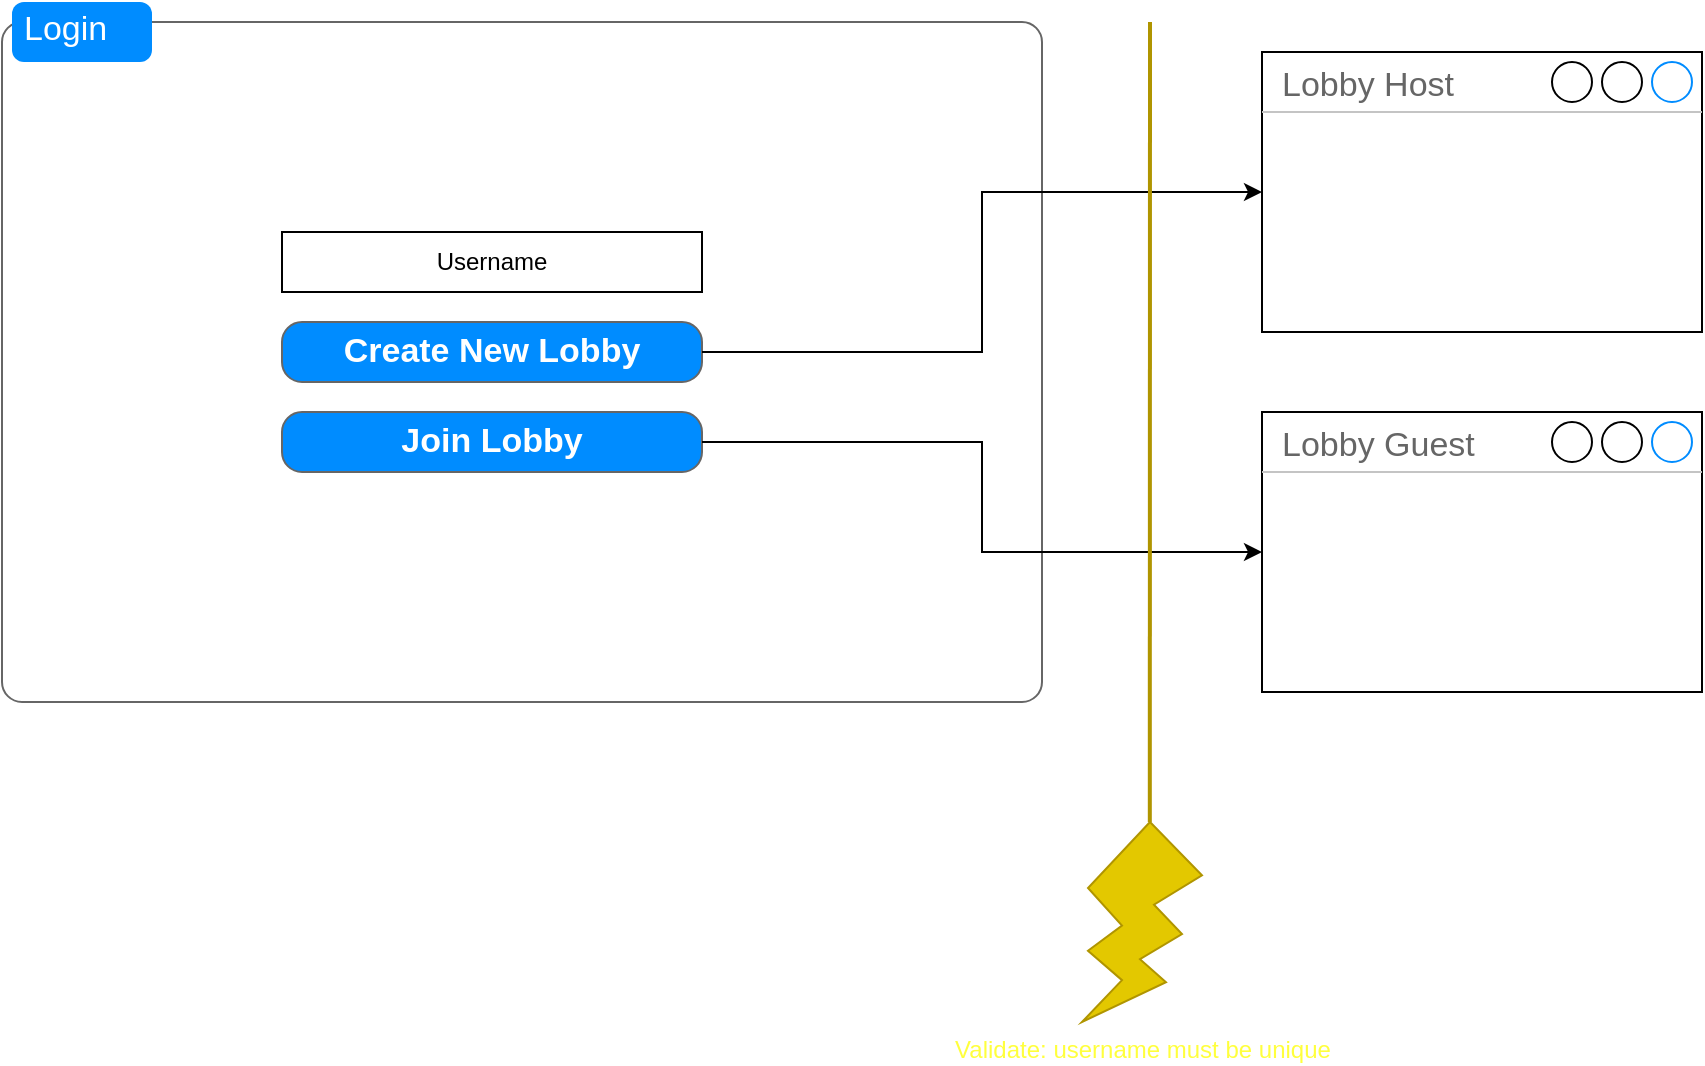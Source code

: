 <mxfile version="21.2.8" type="device" pages="4">
  <diagram name="Login Page" id="1Kkzk291Ob_AU90ZfC52">
    <mxGraphModel dx="991" dy="617" grid="1" gridSize="10" guides="1" tooltips="1" connect="1" arrows="1" fold="1" page="1" pageScale="1" pageWidth="850" pageHeight="1100" math="0" shadow="0">
      <root>
        <mxCell id="0" />
        <mxCell id="1" parent="0" />
        <mxCell id="ojecfOSjEm8nloagZcWa-1" value="" style="shape=mxgraph.mockup.containers.marginRect;rectMarginTop=10;strokeColor=#666666;strokeWidth=1;dashed=0;rounded=1;arcSize=5;recursiveResize=0;html=1;whiteSpace=wrap;" parent="1" vertex="1">
          <mxGeometry y="230" width="520" height="350" as="geometry" />
        </mxCell>
        <mxCell id="ojecfOSjEm8nloagZcWa-2" value="Login" style="shape=rect;strokeColor=none;fillColor=#008cff;strokeWidth=1;dashed=0;rounded=1;arcSize=20;fontColor=#ffffff;fontSize=17;spacing=2;spacingTop=-2;align=left;autosize=1;spacingLeft=4;resizeWidth=0;resizeHeight=0;perimeter=none;html=1;whiteSpace=wrap;" parent="ojecfOSjEm8nloagZcWa-1" vertex="1">
          <mxGeometry x="5" width="70" height="30" as="geometry" />
        </mxCell>
        <mxCell id="ojecfOSjEm8nloagZcWa-3" value="Username" style="rounded=0;whiteSpace=wrap;html=1;" parent="ojecfOSjEm8nloagZcWa-1" vertex="1">
          <mxGeometry x="140" y="115" width="210" height="30" as="geometry" />
        </mxCell>
        <mxCell id="ojecfOSjEm8nloagZcWa-4" value="Create New Lobby" style="strokeWidth=1;shadow=0;dashed=0;align=center;html=1;shape=mxgraph.mockup.buttons.button;strokeColor=#666666;fontColor=#ffffff;mainText=;buttonStyle=round;fontSize=17;fontStyle=1;fillColor=#008cff;whiteSpace=wrap;" parent="ojecfOSjEm8nloagZcWa-1" vertex="1">
          <mxGeometry x="140" y="160" width="210" height="30" as="geometry" />
        </mxCell>
        <mxCell id="ojecfOSjEm8nloagZcWa-5" value="Join Lobby" style="strokeWidth=1;shadow=0;dashed=0;align=center;html=1;shape=mxgraph.mockup.buttons.button;strokeColor=#666666;fontColor=#ffffff;mainText=;buttonStyle=round;fontSize=17;fontStyle=1;fillColor=#008cff;whiteSpace=wrap;" parent="ojecfOSjEm8nloagZcWa-1" vertex="1">
          <mxGeometry x="140" y="205" width="210" height="30" as="geometry" />
        </mxCell>
        <mxCell id="RMq26kS5m5szpwqeOda_-4" value="Lobby Host" style="strokeWidth=1;shadow=0;dashed=0;align=center;html=1;shape=mxgraph.mockup.containers.window;align=left;verticalAlign=top;spacingLeft=8;strokeColor2=#008cff;strokeColor3=#c4c4c4;fontColor=#666666;mainText=;fontSize=17;labelBackgroundColor=none;whiteSpace=wrap;" parent="1" vertex="1">
          <mxGeometry x="630" y="255" width="220" height="140" as="geometry" />
        </mxCell>
        <mxCell id="RMq26kS5m5szpwqeOda_-5" value="Lobby Guest" style="strokeWidth=1;shadow=0;dashed=0;align=center;html=1;shape=mxgraph.mockup.containers.window;align=left;verticalAlign=top;spacingLeft=8;strokeColor2=#008cff;strokeColor3=#c4c4c4;fontColor=#666666;mainText=;fontSize=17;labelBackgroundColor=none;whiteSpace=wrap;" parent="1" vertex="1">
          <mxGeometry x="630" y="435" width="220" height="140" as="geometry" />
        </mxCell>
        <mxCell id="RMq26kS5m5szpwqeOda_-6" style="edgeStyle=orthogonalEdgeStyle;rounded=0;orthogonalLoop=1;jettySize=auto;html=1;" parent="1" source="ojecfOSjEm8nloagZcWa-5" target="RMq26kS5m5szpwqeOda_-5" edge="1">
          <mxGeometry relative="1" as="geometry" />
        </mxCell>
        <mxCell id="RMq26kS5m5szpwqeOda_-7" style="edgeStyle=orthogonalEdgeStyle;rounded=0;orthogonalLoop=1;jettySize=auto;html=1;" parent="1" source="ojecfOSjEm8nloagZcWa-4" target="RMq26kS5m5szpwqeOda_-4" edge="1">
          <mxGeometry relative="1" as="geometry" />
        </mxCell>
        <mxCell id="RMq26kS5m5szpwqeOda_-8" value="Validate: username must be unique" style="verticalLabelPosition=bottom;verticalAlign=top;html=1;shape=mxgraph.basic.flash;fillColor=#e3c800;fontColor=#FFFF3D;strokeColor=#B09500;" parent="1" vertex="1">
          <mxGeometry x="540" y="640" width="60" height="100" as="geometry" />
        </mxCell>
        <mxCell id="RMq26kS5m5szpwqeOda_-9" value="" style="endArrow=none;html=1;rounded=0;exitX=0.565;exitY=0;exitDx=0;exitDy=0;exitPerimeter=0;fillColor=#e3c800;strokeColor=#B09500;strokeWidth=2;" parent="1" source="RMq26kS5m5szpwqeOda_-8" edge="1">
          <mxGeometry width="50" height="50" relative="1" as="geometry">
            <mxPoint x="560" y="580" as="sourcePoint" />
            <mxPoint x="574" y="240" as="targetPoint" />
          </mxGeometry>
        </mxCell>
      </root>
    </mxGraphModel>
  </diagram>
  <diagram id="s_GaszWJrTpj5khLVSH0" name="Lobby_Host">
    <mxGraphModel dx="1239" dy="771" grid="1" gridSize="10" guides="1" tooltips="1" connect="1" arrows="1" fold="1" page="1" pageScale="1" pageWidth="850" pageHeight="1100" math="0" shadow="0">
      <root>
        <mxCell id="0" />
        <mxCell id="1" parent="0" />
        <mxCell id="ypK5cgcSH1LgXArvUaa4-1" value="" style="shape=mxgraph.mockup.containers.marginRect;rectMarginTop=10;strokeColor=#666666;strokeWidth=1;dashed=0;rounded=1;arcSize=5;recursiveResize=0;html=1;whiteSpace=wrap;" vertex="1" parent="1">
          <mxGeometry x="10" y="220" width="600" height="290" as="geometry" />
        </mxCell>
        <mxCell id="ypK5cgcSH1LgXArvUaa4-2" value="Login Host" style="shape=rect;strokeColor=none;fillColor=#008cff;strokeWidth=1;dashed=0;rounded=1;arcSize=20;fontColor=#ffffff;fontSize=17;spacing=2;spacingTop=-2;align=left;autosize=1;spacingLeft=4;resizeWidth=0;resizeHeight=0;perimeter=none;html=1;whiteSpace=wrap;" vertex="1" parent="ypK5cgcSH1LgXArvUaa4-1">
          <mxGeometry x="5" width="110" height="30" as="geometry" />
        </mxCell>
        <mxCell id="ypK5cgcSH1LgXArvUaa4-3" value="Lobby Name" style="rounded=0;whiteSpace=wrap;html=1;" vertex="1" parent="ypK5cgcSH1LgXArvUaa4-1">
          <mxGeometry x="10" y="40" width="290" height="40" as="geometry" />
        </mxCell>
        <mxCell id="ypK5cgcSH1LgXArvUaa4-6" value="" style="shape=mxgraph.mockup.containers.marginRect;rectMarginTop=10;strokeColor=#666666;strokeWidth=1;dashed=0;rounded=1;arcSize=5;recursiveResize=0;html=1;whiteSpace=wrap;" vertex="1" parent="ypK5cgcSH1LgXArvUaa4-1">
          <mxGeometry x="310" y="30" width="280" height="210" as="geometry" />
        </mxCell>
        <mxCell id="ypK5cgcSH1LgXArvUaa4-7" value="Players" style="shape=rect;strokeColor=none;fillColor=#008cff;strokeWidth=1;dashed=0;rounded=1;arcSize=20;fontColor=#ffffff;fontSize=17;spacing=2;spacingTop=-2;align=left;autosize=1;spacingLeft=4;resizeWidth=0;resizeHeight=0;perimeter=none;html=1;whiteSpace=wrap;" vertex="1" parent="ypK5cgcSH1LgXArvUaa4-6">
          <mxGeometry x="5" width="80" height="30" as="geometry" />
        </mxCell>
        <mxCell id="ypK5cgcSH1LgXArvUaa4-20" value="Player" style="rounded=0;whiteSpace=wrap;html=1;" vertex="1" parent="ypK5cgcSH1LgXArvUaa4-6">
          <mxGeometry x="10" y="45" width="160" height="35" as="geometry" />
        </mxCell>
        <mxCell id="ypK5cgcSH1LgXArvUaa4-21" value="Kick" style="strokeWidth=1;shadow=0;dashed=0;align=center;html=1;shape=mxgraph.mockup.buttons.button;strokeColor=#666666;fontColor=#ffffff;mainText=;buttonStyle=round;fontSize=17;fontStyle=1;fillColor=#008cff;whiteSpace=wrap;" vertex="1" parent="ypK5cgcSH1LgXArvUaa4-6">
          <mxGeometry x="190" y="45" width="90" height="35" as="geometry" />
        </mxCell>
        <mxCell id="ypK5cgcSH1LgXArvUaa4-23" value="" style="shape=mxgraph.mockup.containers.marginRect;rectMarginTop=10;strokeColor=#666666;strokeWidth=1;dashed=0;rounded=1;arcSize=5;recursiveResize=0;html=1;whiteSpace=wrap;" vertex="1" parent="ypK5cgcSH1LgXArvUaa4-1">
          <mxGeometry x="10" y="90" width="290" height="190" as="geometry" />
        </mxCell>
        <mxCell id="ypK5cgcSH1LgXArvUaa4-24" value="Chat" style="shape=rect;strokeColor=none;fillColor=#008cff;strokeWidth=1;dashed=0;rounded=1;arcSize=20;fontColor=#ffffff;fontSize=17;spacing=2;spacingTop=-2;align=left;autosize=1;spacingLeft=4;resizeWidth=0;resizeHeight=0;perimeter=none;html=1;whiteSpace=wrap;" vertex="1" parent="ypK5cgcSH1LgXArvUaa4-23">
          <mxGeometry x="5" width="60" height="30" as="geometry" />
        </mxCell>
        <mxCell id="ypK5cgcSH1LgXArvUaa4-25" value="Leave" style="strokeWidth=1;shadow=0;dashed=0;align=center;html=1;shape=mxgraph.mockup.buttons.button;strokeColor=#B20000;fontColor=#ffffff;mainText=;buttonStyle=round;fontSize=17;fontStyle=1;fillColor=#e51400;whiteSpace=wrap;" vertex="1" parent="ypK5cgcSH1LgXArvUaa4-1">
          <mxGeometry x="470" y="250" width="120" height="30" as="geometry" />
        </mxCell>
        <mxCell id="ypK5cgcSH1LgXArvUaa4-26" value="Start" style="strokeWidth=1;shadow=0;dashed=0;align=center;html=1;shape=mxgraph.mockup.buttons.button;strokeColor=#666666;fontColor=#ffffff;mainText=;buttonStyle=round;fontSize=17;fontStyle=1;fillColor=#008cff;whiteSpace=wrap;" vertex="1" parent="ypK5cgcSH1LgXArvUaa4-1">
          <mxGeometry x="330" y="250" width="120" height="30" as="geometry" />
        </mxCell>
        <mxCell id="gGgoHuCMZscGPEMC6E2--1" value="Login" style="strokeWidth=1;shadow=0;dashed=0;align=center;html=1;shape=mxgraph.mockup.containers.window;align=left;verticalAlign=top;spacingLeft=8;strokeColor2=#008cff;strokeColor3=#c4c4c4;fontColor=#666666;mainText=;fontSize=17;labelBackgroundColor=none;whiteSpace=wrap;" vertex="1" parent="1">
          <mxGeometry x="650" y="425" width="200" height="120" as="geometry" />
        </mxCell>
        <mxCell id="gGgoHuCMZscGPEMC6E2--2" style="edgeStyle=orthogonalEdgeStyle;rounded=0;orthogonalLoop=1;jettySize=auto;html=1;" edge="1" parent="1" source="ypK5cgcSH1LgXArvUaa4-25" target="gGgoHuCMZscGPEMC6E2--1">
          <mxGeometry relative="1" as="geometry" />
        </mxCell>
        <mxCell id="gGgoHuCMZscGPEMC6E2--3" value="Game" style="strokeWidth=1;shadow=0;dashed=0;align=center;html=1;shape=mxgraph.mockup.containers.window;align=left;verticalAlign=top;spacingLeft=8;strokeColor2=#008cff;strokeColor3=#c4c4c4;fontColor=#666666;mainText=;fontSize=17;labelBackgroundColor=none;whiteSpace=wrap;" vertex="1" parent="1">
          <mxGeometry x="300" y="590" width="200" height="120" as="geometry" />
        </mxCell>
        <mxCell id="gGgoHuCMZscGPEMC6E2--4" style="edgeStyle=orthogonalEdgeStyle;rounded=0;orthogonalLoop=1;jettySize=auto;html=1;" edge="1" parent="1" source="ypK5cgcSH1LgXArvUaa4-26" target="gGgoHuCMZscGPEMC6E2--3">
          <mxGeometry relative="1" as="geometry" />
        </mxCell>
      </root>
    </mxGraphModel>
  </diagram>
  <diagram id="qJR-Bf3IVaujIAcpeAeo" name="Lobby_Guest">
    <mxGraphModel dx="1043" dy="649" grid="1" gridSize="10" guides="1" tooltips="1" connect="1" arrows="1" fold="1" page="1" pageScale="1" pageWidth="850" pageHeight="1100" math="0" shadow="0">
      <root>
        <mxCell id="0" />
        <mxCell id="1" parent="0" />
        <mxCell id="I172aqHyctcGXxV-2EfT-1" value="" style="shape=mxgraph.mockup.containers.marginRect;rectMarginTop=10;strokeColor=#666666;strokeWidth=1;dashed=0;rounded=1;arcSize=5;recursiveResize=0;html=1;whiteSpace=wrap;" vertex="1" parent="1">
          <mxGeometry x="10" y="220" width="600" height="290" as="geometry" />
        </mxCell>
        <mxCell id="I172aqHyctcGXxV-2EfT-2" value="Login Host" style="shape=rect;strokeColor=none;fillColor=#008cff;strokeWidth=1;dashed=0;rounded=1;arcSize=20;fontColor=#ffffff;fontSize=17;spacing=2;spacingTop=-2;align=left;autosize=1;spacingLeft=4;resizeWidth=0;resizeHeight=0;perimeter=none;html=1;whiteSpace=wrap;" vertex="1" parent="I172aqHyctcGXxV-2EfT-1">
          <mxGeometry x="5" width="110" height="30" as="geometry" />
        </mxCell>
        <mxCell id="I172aqHyctcGXxV-2EfT-3" value="Lobby Name" style="rounded=0;whiteSpace=wrap;html=1;" vertex="1" parent="I172aqHyctcGXxV-2EfT-1">
          <mxGeometry x="10" y="40" width="290" height="40" as="geometry" />
        </mxCell>
        <mxCell id="I172aqHyctcGXxV-2EfT-4" value="" style="shape=mxgraph.mockup.containers.marginRect;rectMarginTop=10;strokeColor=#666666;strokeWidth=1;dashed=0;rounded=1;arcSize=5;recursiveResize=0;html=1;whiteSpace=wrap;" vertex="1" parent="I172aqHyctcGXxV-2EfT-1">
          <mxGeometry x="310" y="30" width="280" height="210" as="geometry" />
        </mxCell>
        <mxCell id="I172aqHyctcGXxV-2EfT-5" value="Players" style="shape=rect;strokeColor=none;fillColor=#008cff;strokeWidth=1;dashed=0;rounded=1;arcSize=20;fontColor=#ffffff;fontSize=17;spacing=2;spacingTop=-2;align=left;autosize=1;spacingLeft=4;resizeWidth=0;resizeHeight=0;perimeter=none;html=1;whiteSpace=wrap;" vertex="1" parent="I172aqHyctcGXxV-2EfT-4">
          <mxGeometry x="5" width="80" height="30" as="geometry" />
        </mxCell>
        <mxCell id="I172aqHyctcGXxV-2EfT-6" value="Player" style="rounded=0;whiteSpace=wrap;html=1;" vertex="1" parent="I172aqHyctcGXxV-2EfT-4">
          <mxGeometry x="10" y="45" width="260" height="35" as="geometry" />
        </mxCell>
        <mxCell id="w0O4Pd4JyE2thgLp_J8I-1" value="You" style="rounded=0;whiteSpace=wrap;html=1;" vertex="1" parent="I172aqHyctcGXxV-2EfT-4">
          <mxGeometry x="10" y="87.5" width="260" height="35" as="geometry" />
        </mxCell>
        <mxCell id="I172aqHyctcGXxV-2EfT-8" value="" style="shape=mxgraph.mockup.containers.marginRect;rectMarginTop=10;strokeColor=#666666;strokeWidth=1;dashed=0;rounded=1;arcSize=5;recursiveResize=0;html=1;whiteSpace=wrap;" vertex="1" parent="I172aqHyctcGXxV-2EfT-1">
          <mxGeometry x="10" y="90" width="290" height="190" as="geometry" />
        </mxCell>
        <mxCell id="I172aqHyctcGXxV-2EfT-9" value="Chat" style="shape=rect;strokeColor=none;fillColor=#008cff;strokeWidth=1;dashed=0;rounded=1;arcSize=20;fontColor=#ffffff;fontSize=17;spacing=2;spacingTop=-2;align=left;autosize=1;spacingLeft=4;resizeWidth=0;resizeHeight=0;perimeter=none;html=1;whiteSpace=wrap;" vertex="1" parent="I172aqHyctcGXxV-2EfT-8">
          <mxGeometry x="5" width="60" height="30" as="geometry" />
        </mxCell>
        <mxCell id="I172aqHyctcGXxV-2EfT-10" value="Leave" style="strokeWidth=1;shadow=0;dashed=0;align=center;html=1;shape=mxgraph.mockup.buttons.button;strokeColor=#B20000;fontColor=#ffffff;mainText=;buttonStyle=round;fontSize=17;fontStyle=1;fillColor=#e51400;whiteSpace=wrap;" vertex="1" parent="I172aqHyctcGXxV-2EfT-1">
          <mxGeometry x="470" y="250" width="120" height="30" as="geometry" />
        </mxCell>
      </root>
    </mxGraphModel>
  </diagram>
  <diagram id="GCQ3M3u2BD0Nq3qQeAHw" name="Game">
    <mxGraphModel dx="1652" dy="1028" grid="1" gridSize="10" guides="1" tooltips="1" connect="1" arrows="1" fold="1" page="1" pageScale="1" pageWidth="850" pageHeight="1100" math="0" shadow="0">
      <root>
        <mxCell id="0" />
        <mxCell id="1" parent="0" />
        <mxCell id="nMB2YotG9rmxa4xwVe9z-1" value="" style="shape=mxgraph.mockup.containers.marginRect;rectMarginTop=10;strokeColor=#666666;strokeWidth=1;dashed=0;rounded=1;arcSize=5;recursiveResize=0;html=1;whiteSpace=wrap;" vertex="1" parent="1">
          <mxGeometry x="130" y="270" width="560" height="340" as="geometry" />
        </mxCell>
        <mxCell id="nMB2YotG9rmxa4xwVe9z-2" value="Game" style="shape=rect;strokeColor=none;fillColor=#008cff;strokeWidth=1;dashed=0;rounded=1;arcSize=20;fontColor=#ffffff;fontSize=17;spacing=2;spacingTop=-2;align=left;autosize=1;spacingLeft=4;resizeWidth=0;resizeHeight=0;perimeter=none;html=1;whiteSpace=wrap;" vertex="1" parent="nMB2YotG9rmxa4xwVe9z-1">
          <mxGeometry x="5" width="70" height="30" as="geometry" />
        </mxCell>
      </root>
    </mxGraphModel>
  </diagram>
</mxfile>
